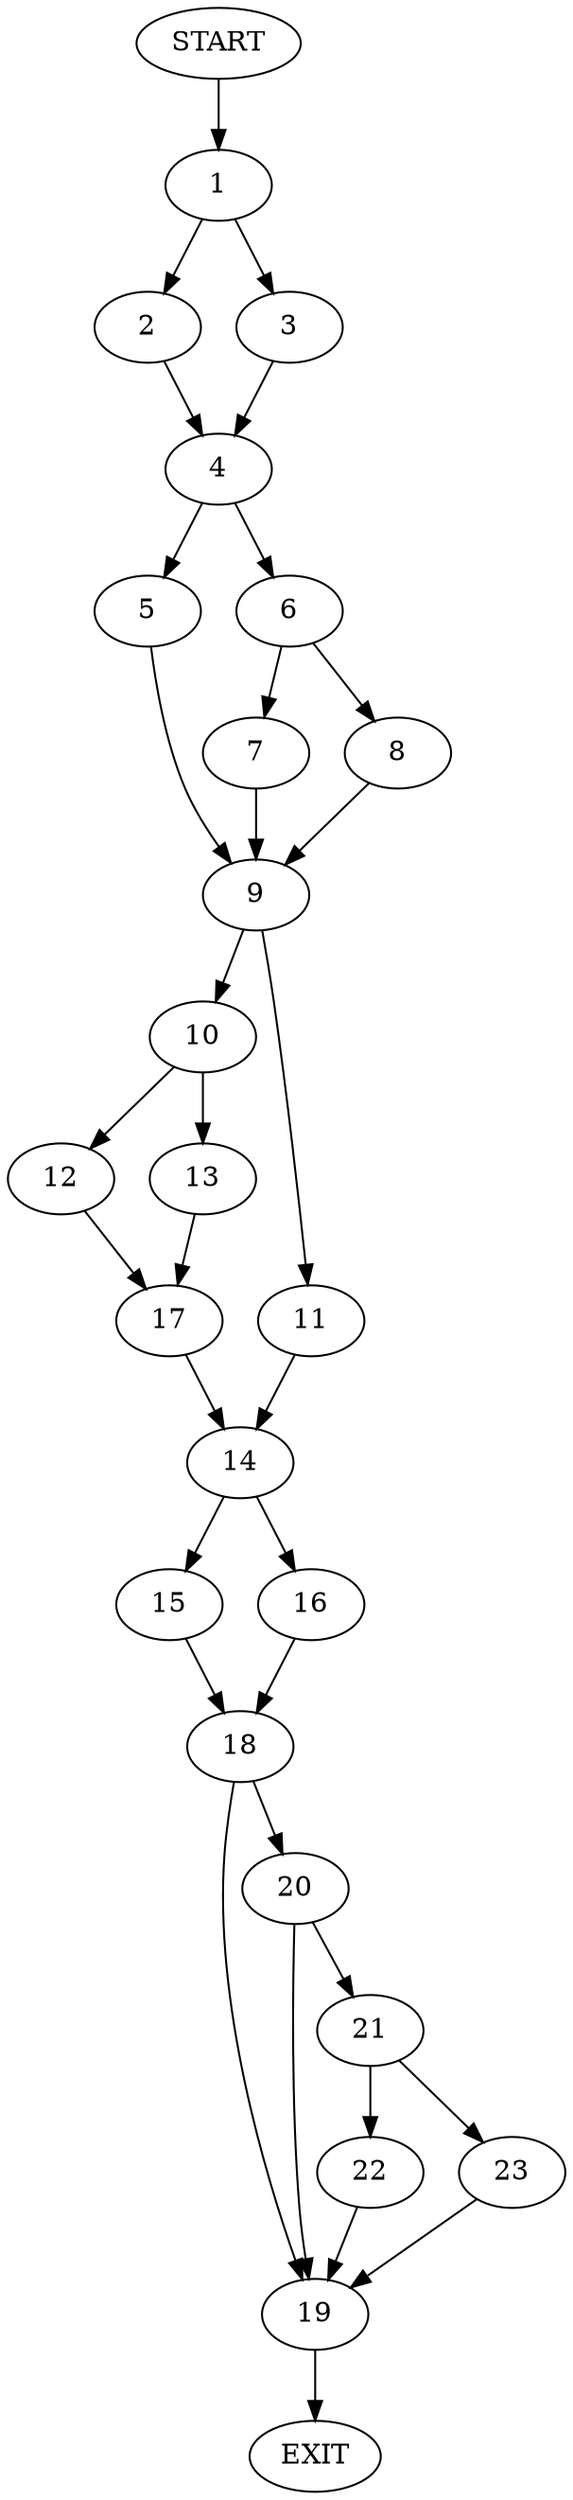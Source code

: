 digraph {
0 [label="START"]
24 [label="EXIT"]
0 -> 1
1 -> 2
1 -> 3
2 -> 4
3 -> 4
4 -> 5
4 -> 6
6 -> 7
6 -> 8
5 -> 9
9 -> 10
9 -> 11
8 -> 9
7 -> 9
10 -> 12
10 -> 13
11 -> 14
14 -> 15
14 -> 16
12 -> 17
13 -> 17
17 -> 14
15 -> 18
16 -> 18
18 -> 19
18 -> 20
19 -> 24
20 -> 19
20 -> 21
21 -> 22
21 -> 23
23 -> 19
22 -> 19
}
